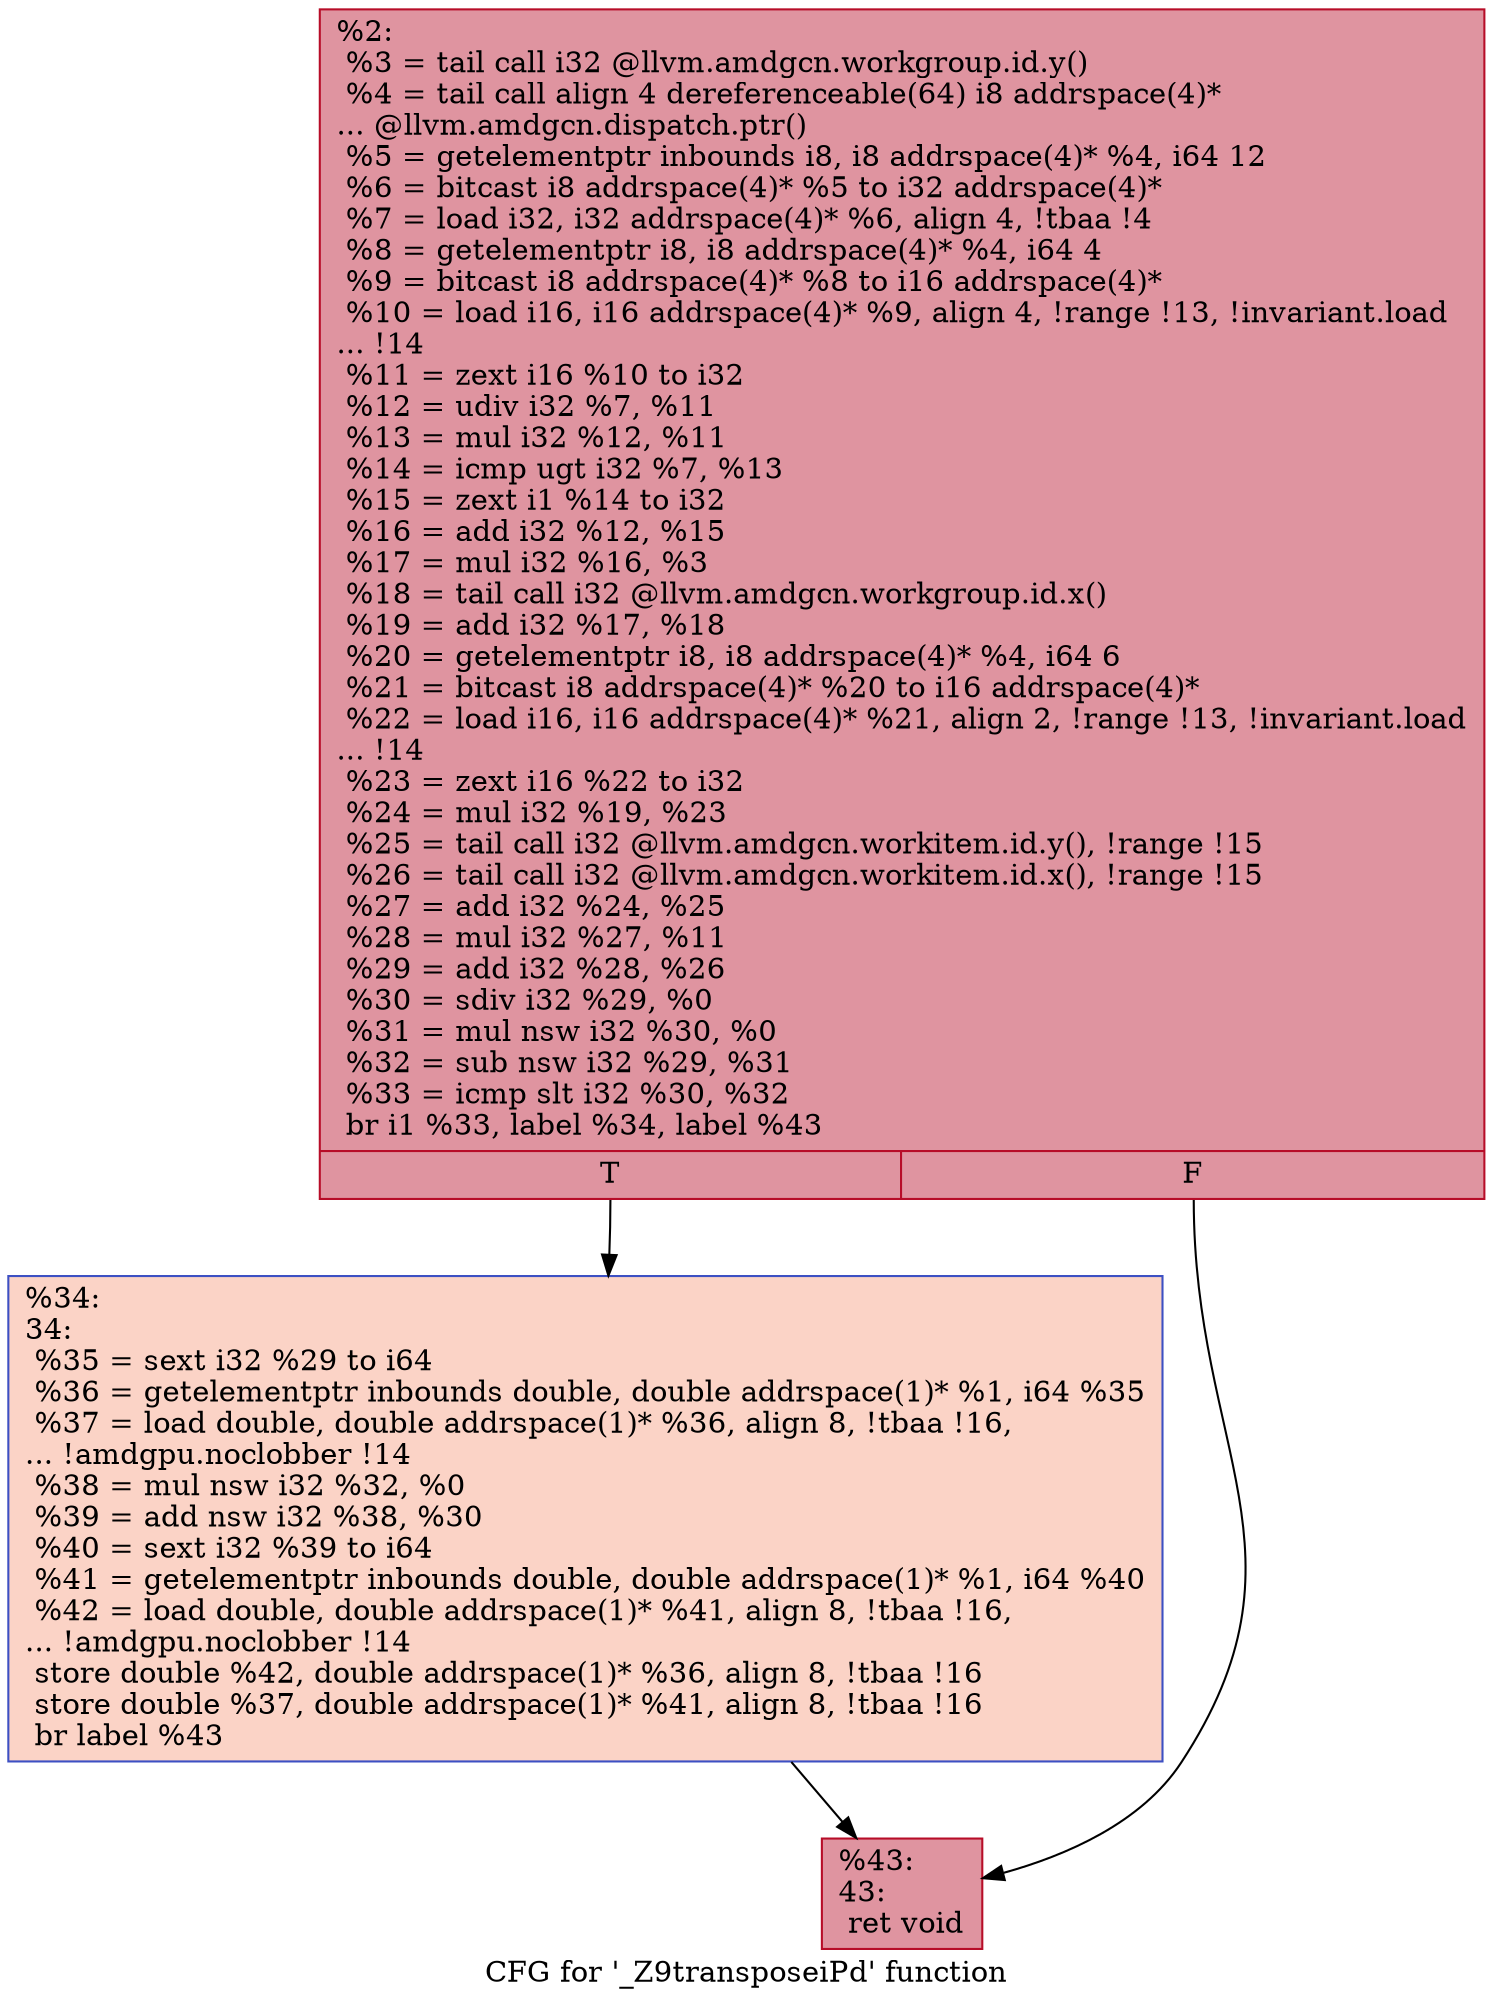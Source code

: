 digraph "CFG for '_Z9transposeiPd' function" {
	label="CFG for '_Z9transposeiPd' function";

	Node0x4ca3620 [shape=record,color="#b70d28ff", style=filled, fillcolor="#b70d2870",label="{%2:\l  %3 = tail call i32 @llvm.amdgcn.workgroup.id.y()\l  %4 = tail call align 4 dereferenceable(64) i8 addrspace(4)*\l... @llvm.amdgcn.dispatch.ptr()\l  %5 = getelementptr inbounds i8, i8 addrspace(4)* %4, i64 12\l  %6 = bitcast i8 addrspace(4)* %5 to i32 addrspace(4)*\l  %7 = load i32, i32 addrspace(4)* %6, align 4, !tbaa !4\l  %8 = getelementptr i8, i8 addrspace(4)* %4, i64 4\l  %9 = bitcast i8 addrspace(4)* %8 to i16 addrspace(4)*\l  %10 = load i16, i16 addrspace(4)* %9, align 4, !range !13, !invariant.load\l... !14\l  %11 = zext i16 %10 to i32\l  %12 = udiv i32 %7, %11\l  %13 = mul i32 %12, %11\l  %14 = icmp ugt i32 %7, %13\l  %15 = zext i1 %14 to i32\l  %16 = add i32 %12, %15\l  %17 = mul i32 %16, %3\l  %18 = tail call i32 @llvm.amdgcn.workgroup.id.x()\l  %19 = add i32 %17, %18\l  %20 = getelementptr i8, i8 addrspace(4)* %4, i64 6\l  %21 = bitcast i8 addrspace(4)* %20 to i16 addrspace(4)*\l  %22 = load i16, i16 addrspace(4)* %21, align 2, !range !13, !invariant.load\l... !14\l  %23 = zext i16 %22 to i32\l  %24 = mul i32 %19, %23\l  %25 = tail call i32 @llvm.amdgcn.workitem.id.y(), !range !15\l  %26 = tail call i32 @llvm.amdgcn.workitem.id.x(), !range !15\l  %27 = add i32 %24, %25\l  %28 = mul i32 %27, %11\l  %29 = add i32 %28, %26\l  %30 = sdiv i32 %29, %0\l  %31 = mul nsw i32 %30, %0\l  %32 = sub nsw i32 %29, %31\l  %33 = icmp slt i32 %30, %32\l  br i1 %33, label %34, label %43\l|{<s0>T|<s1>F}}"];
	Node0x4ca3620:s0 -> Node0x4ca5720;
	Node0x4ca3620:s1 -> Node0x4ca79c0;
	Node0x4ca5720 [shape=record,color="#3d50c3ff", style=filled, fillcolor="#f59c7d70",label="{%34:\l34:                                               \l  %35 = sext i32 %29 to i64\l  %36 = getelementptr inbounds double, double addrspace(1)* %1, i64 %35\l  %37 = load double, double addrspace(1)* %36, align 8, !tbaa !16,\l... !amdgpu.noclobber !14\l  %38 = mul nsw i32 %32, %0\l  %39 = add nsw i32 %38, %30\l  %40 = sext i32 %39 to i64\l  %41 = getelementptr inbounds double, double addrspace(1)* %1, i64 %40\l  %42 = load double, double addrspace(1)* %41, align 8, !tbaa !16,\l... !amdgpu.noclobber !14\l  store double %42, double addrspace(1)* %36, align 8, !tbaa !16\l  store double %37, double addrspace(1)* %41, align 8, !tbaa !16\l  br label %43\l}"];
	Node0x4ca5720 -> Node0x4ca79c0;
	Node0x4ca79c0 [shape=record,color="#b70d28ff", style=filled, fillcolor="#b70d2870",label="{%43:\l43:                                               \l  ret void\l}"];
}
